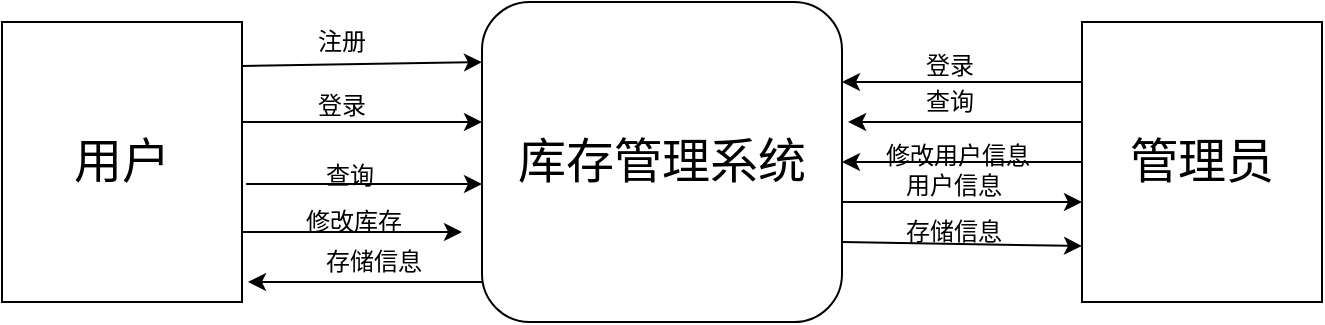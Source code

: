 <mxfile version="10.6.9" type="github"><diagram id="acub7LLPsVxssbCnoPOs" name="Page-1"><mxGraphModel dx="840" dy="452" grid="1" gridSize="10" guides="1" tooltips="1" connect="1" arrows="1" fold="1" page="1" pageScale="1" pageWidth="827" pageHeight="1169" math="0" shadow="0"><root><mxCell id="0"/><mxCell id="1" parent="0"/><mxCell id="KeKLlXAd_Pj5hRxJaBkg-1" style="edgeStyle=orthogonalEdgeStyle;rounded=0;orthogonalLoop=1;jettySize=auto;html=1;exitX=1;exitY=0.75;exitDx=0;exitDy=0;" edge="1" parent="1" source="D2e3_hKsi4GpN64HTeCH-1"><mxGeometry relative="1" as="geometry"><mxPoint x="280" y="285" as="targetPoint"/></mxGeometry></mxCell><mxCell id="D2e3_hKsi4GpN64HTeCH-1" value="&lt;font style=&quot;font-size: 24px&quot;&gt;用户&lt;/font&gt;" style="rounded=0;whiteSpace=wrap;html=1;" parent="1" vertex="1"><mxGeometry x="50" y="180" width="120" height="140" as="geometry"/></mxCell><mxCell id="KeKLlXAd_Pj5hRxJaBkg-6" style="edgeStyle=orthogonalEdgeStyle;rounded=0;orthogonalLoop=1;jettySize=auto;html=1;exitX=1;exitY=0.5;exitDx=0;exitDy=0;" edge="1" parent="1" source="D2e3_hKsi4GpN64HTeCH-3"><mxGeometry relative="1" as="geometry"><mxPoint x="590" y="270" as="targetPoint"/><Array as="points"><mxPoint x="470" y="270"/><mxPoint x="590" y="270"/></Array></mxGeometry></mxCell><mxCell id="KeKLlXAd_Pj5hRxJaBkg-8" style="edgeStyle=orthogonalEdgeStyle;rounded=0;orthogonalLoop=1;jettySize=auto;html=1;exitX=1;exitY=0.5;exitDx=0;exitDy=0;" edge="1" parent="1" source="D2e3_hKsi4GpN64HTeCH-3"><mxGeometry relative="1" as="geometry"><mxPoint x="470" y="250" as="targetPoint"/></mxGeometry></mxCell><mxCell id="D2e3_hKsi4GpN64HTeCH-3" value="&lt;font style=&quot;font-size: 24px&quot;&gt;库存管理系统&lt;/font&gt;" style="rounded=1;whiteSpace=wrap;html=1;" parent="1" vertex="1"><mxGeometry x="290" y="170" width="180" height="160" as="geometry"/></mxCell><mxCell id="KeKLlXAd_Pj5hRxJaBkg-4" style="edgeStyle=orthogonalEdgeStyle;rounded=0;orthogonalLoop=1;jettySize=auto;html=1;exitX=0;exitY=0.25;exitDx=0;exitDy=0;entryX=1;entryY=0.25;entryDx=0;entryDy=0;" edge="1" parent="1" source="D2e3_hKsi4GpN64HTeCH-4" target="D2e3_hKsi4GpN64HTeCH-3"><mxGeometry relative="1" as="geometry"><Array as="points"><mxPoint x="590" y="210"/></Array></mxGeometry></mxCell><mxCell id="KeKLlXAd_Pj5hRxJaBkg-9" style="edgeStyle=orthogonalEdgeStyle;rounded=0;orthogonalLoop=1;jettySize=auto;html=1;exitX=0;exitY=0.5;exitDx=0;exitDy=0;" edge="1" parent="1" source="D2e3_hKsi4GpN64HTeCH-4"><mxGeometry relative="1" as="geometry"><mxPoint x="470" y="250" as="targetPoint"/></mxGeometry></mxCell><mxCell id="D2e3_hKsi4GpN64HTeCH-4" value="&lt;font style=&quot;font-size: 24px&quot;&gt;管理员&lt;/font&gt;" style="rounded=0;whiteSpace=wrap;html=1;" parent="1" vertex="1"><mxGeometry x="590" y="180" width="120" height="140" as="geometry"/></mxCell><mxCell id="D2e3_hKsi4GpN64HTeCH-5" value="" style="endArrow=classic;html=1;exitX=1;exitY=0.157;exitDx=0;exitDy=0;exitPerimeter=0;entryX=0;entryY=0.188;entryDx=0;entryDy=0;entryPerimeter=0;" parent="1" source="D2e3_hKsi4GpN64HTeCH-1" target="D2e3_hKsi4GpN64HTeCH-3" edge="1"><mxGeometry width="50" height="50" relative="1" as="geometry"><mxPoint x="190" y="250" as="sourcePoint"/><mxPoint x="240" y="200" as="targetPoint"/></mxGeometry></mxCell><mxCell id="D2e3_hKsi4GpN64HTeCH-6" value="注册" style="text;html=1;resizable=0;points=[];autosize=1;align=left;verticalAlign=top;spacingTop=-4;" parent="1" vertex="1"><mxGeometry x="206" y="180" width="40" height="20" as="geometry"/></mxCell><mxCell id="D2e3_hKsi4GpN64HTeCH-9" value="" style="endArrow=classic;html=1;exitX=1;exitY=0.357;exitDx=0;exitDy=0;exitPerimeter=0;entryX=0;entryY=0.375;entryDx=0;entryDy=0;entryPerimeter=0;" parent="1" source="D2e3_hKsi4GpN64HTeCH-1" target="D2e3_hKsi4GpN64HTeCH-3" edge="1"><mxGeometry width="50" height="50" relative="1" as="geometry"><mxPoint x="210" y="280" as="sourcePoint"/><mxPoint x="280" y="230" as="targetPoint"/></mxGeometry></mxCell><mxCell id="D2e3_hKsi4GpN64HTeCH-10" value="登录" style="text;html=1;resizable=0;points=[];autosize=1;align=left;verticalAlign=top;spacingTop=-4;" parent="1" vertex="1"><mxGeometry x="206" y="212" width="40" height="20" as="geometry"/></mxCell><mxCell id="D2e3_hKsi4GpN64HTeCH-11" value="" style="endArrow=classic;html=1;exitX=1.017;exitY=0.579;exitDx=0;exitDy=0;exitPerimeter=0;" parent="1" source="D2e3_hKsi4GpN64HTeCH-1" edge="1"><mxGeometry width="50" height="50" relative="1" as="geometry"><mxPoint x="210" y="300" as="sourcePoint"/><mxPoint x="290" y="261" as="targetPoint"/></mxGeometry></mxCell><mxCell id="D2e3_hKsi4GpN64HTeCH-12" value="查询" style="text;html=1;resizable=0;points=[];autosize=1;align=left;verticalAlign=top;spacingTop=-4;" parent="1" vertex="1"><mxGeometry x="210" y="247" width="40" height="20" as="geometry"/></mxCell><mxCell id="D2e3_hKsi4GpN64HTeCH-15" value="" style="endArrow=classic;html=1;exitX=0;exitY=0.875;exitDx=0;exitDy=0;exitPerimeter=0;" parent="1" source="D2e3_hKsi4GpN64HTeCH-3" edge="1"><mxGeometry width="50" height="50" relative="1" as="geometry"><mxPoint x="190" y="360" as="sourcePoint"/><mxPoint x="173" y="310" as="targetPoint"/></mxGeometry></mxCell><mxCell id="D2e3_hKsi4GpN64HTeCH-16" value="存储信息" style="text;html=1;resizable=0;points=[];autosize=1;align=left;verticalAlign=top;spacingTop=-4;" parent="1" vertex="1"><mxGeometry x="210" y="290" width="60" height="20" as="geometry"/></mxCell><mxCell id="D2e3_hKsi4GpN64HTeCH-19" value="" style="endArrow=classic;html=1;entryX=1.017;entryY=0.375;entryDx=0;entryDy=0;entryPerimeter=0;" parent="1" target="D2e3_hKsi4GpN64HTeCH-3" edge="1"><mxGeometry width="50" height="50" relative="1" as="geometry"><mxPoint x="590" y="230" as="sourcePoint"/><mxPoint x="530" y="200" as="targetPoint"/></mxGeometry></mxCell><mxCell id="D2e3_hKsi4GpN64HTeCH-20" value="查询" style="text;html=1;resizable=0;points=[];autosize=1;align=left;verticalAlign=top;spacingTop=-4;" parent="1" vertex="1"><mxGeometry x="510" y="210" width="40" height="20" as="geometry"/></mxCell><mxCell id="D2e3_hKsi4GpN64HTeCH-21" value="" style="endArrow=classic;html=1;exitX=1;exitY=0.75;exitDx=0;exitDy=0;" parent="1" source="D2e3_hKsi4GpN64HTeCH-3" edge="1"><mxGeometry width="50" height="50" relative="1" as="geometry"><mxPoint x="490" y="310" as="sourcePoint"/><mxPoint x="590" y="292" as="targetPoint"/></mxGeometry></mxCell><mxCell id="D2e3_hKsi4GpN64HTeCH-22" value="存储信息" style="text;html=1;resizable=0;points=[];autosize=1;align=left;verticalAlign=top;spacingTop=-4;" parent="1" vertex="1"><mxGeometry x="500" y="275" width="60" height="20" as="geometry"/></mxCell><mxCell id="KeKLlXAd_Pj5hRxJaBkg-2" value="修改库存&lt;br&gt;" style="text;html=1;resizable=0;points=[];autosize=1;align=left;verticalAlign=top;spacingTop=-4;" vertex="1" parent="1"><mxGeometry x="200" y="270" width="60" height="20" as="geometry"/></mxCell><mxCell id="KeKLlXAd_Pj5hRxJaBkg-5" value="登录" style="text;html=1;resizable=0;points=[];autosize=1;align=left;verticalAlign=top;spacingTop=-4;" vertex="1" parent="1"><mxGeometry x="510" y="192" width="40" height="20" as="geometry"/></mxCell><mxCell id="KeKLlXAd_Pj5hRxJaBkg-7" value="用户信息&lt;br&gt;&lt;br&gt;" style="text;html=1;resizable=0;points=[];autosize=1;align=left;verticalAlign=top;spacingTop=-4;" vertex="1" parent="1"><mxGeometry x="500" y="252" width="60" height="30" as="geometry"/></mxCell><mxCell id="KeKLlXAd_Pj5hRxJaBkg-10" value="修改用户信息" style="text;html=1;resizable=0;points=[];autosize=1;align=left;verticalAlign=top;spacingTop=-4;" vertex="1" parent="1"><mxGeometry x="490" y="237" width="90" height="20" as="geometry"/></mxCell></root></mxGraphModel></diagram></mxfile>